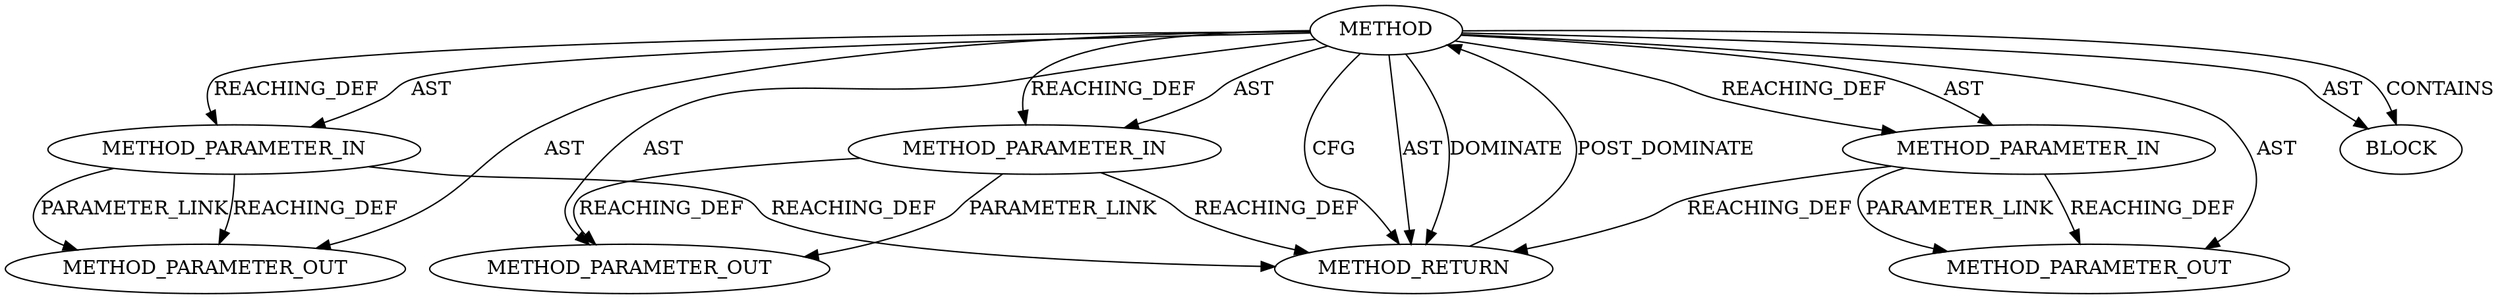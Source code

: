 digraph {
  21972 [label=METHOD_PARAMETER_OUT ORDER=3 CODE="p3" IS_VARIADIC=false TYPE_FULL_NAME="ANY" EVALUATION_STRATEGY="BY_VALUE" INDEX=3 NAME="p3"]
  21971 [label=METHOD_PARAMETER_OUT ORDER=2 CODE="p2" IS_VARIADIC=false TYPE_FULL_NAME="ANY" EVALUATION_STRATEGY="BY_VALUE" INDEX=2 NAME="p2"]
  19909 [label=METHOD AST_PARENT_TYPE="NAMESPACE_BLOCK" AST_PARENT_FULL_NAME="<global>" ORDER=0 CODE="<empty>" FULL_NAME="sg_set_buf" IS_EXTERNAL=true FILENAME="<empty>" SIGNATURE="" NAME="sg_set_buf"]
  19913 [label=BLOCK ORDER=1 ARGUMENT_INDEX=1 CODE="<empty>" TYPE_FULL_NAME="ANY"]
  19912 [label=METHOD_PARAMETER_IN ORDER=3 CODE="p3" IS_VARIADIC=false TYPE_FULL_NAME="ANY" EVALUATION_STRATEGY="BY_VALUE" INDEX=3 NAME="p3"]
  21970 [label=METHOD_PARAMETER_OUT ORDER=1 CODE="p1" IS_VARIADIC=false TYPE_FULL_NAME="ANY" EVALUATION_STRATEGY="BY_VALUE" INDEX=1 NAME="p1"]
  19910 [label=METHOD_PARAMETER_IN ORDER=1 CODE="p1" IS_VARIADIC=false TYPE_FULL_NAME="ANY" EVALUATION_STRATEGY="BY_VALUE" INDEX=1 NAME="p1"]
  19911 [label=METHOD_PARAMETER_IN ORDER=2 CODE="p2" IS_VARIADIC=false TYPE_FULL_NAME="ANY" EVALUATION_STRATEGY="BY_VALUE" INDEX=2 NAME="p2"]
  19914 [label=METHOD_RETURN ORDER=2 CODE="RET" TYPE_FULL_NAME="ANY" EVALUATION_STRATEGY="BY_VALUE"]
  19910 -> 21970 [label=REACHING_DEF VARIABLE="p1"]
  19909 -> 19914 [label=CFG ]
  19909 -> 21970 [label=AST ]
  19909 -> 19912 [label=REACHING_DEF VARIABLE=""]
  19909 -> 19911 [label=AST ]
  19909 -> 19910 [label=AST ]
  19909 -> 19913 [label=CONTAINS ]
  19910 -> 21970 [label=PARAMETER_LINK ]
  19912 -> 21972 [label=PARAMETER_LINK ]
  19909 -> 19912 [label=AST ]
  19912 -> 19914 [label=REACHING_DEF VARIABLE="p3"]
  19909 -> 21971 [label=AST ]
  19911 -> 21971 [label=PARAMETER_LINK ]
  19909 -> 21972 [label=AST ]
  19909 -> 19914 [label=AST ]
  19909 -> 19914 [label=DOMINATE ]
  19910 -> 19914 [label=REACHING_DEF VARIABLE="p1"]
  19911 -> 21971 [label=REACHING_DEF VARIABLE="p2"]
  19909 -> 19911 [label=REACHING_DEF VARIABLE=""]
  19909 -> 19913 [label=AST ]
  19909 -> 19910 [label=REACHING_DEF VARIABLE=""]
  19911 -> 19914 [label=REACHING_DEF VARIABLE="p2"]
  19912 -> 21972 [label=REACHING_DEF VARIABLE="p3"]
  19914 -> 19909 [label=POST_DOMINATE ]
}
